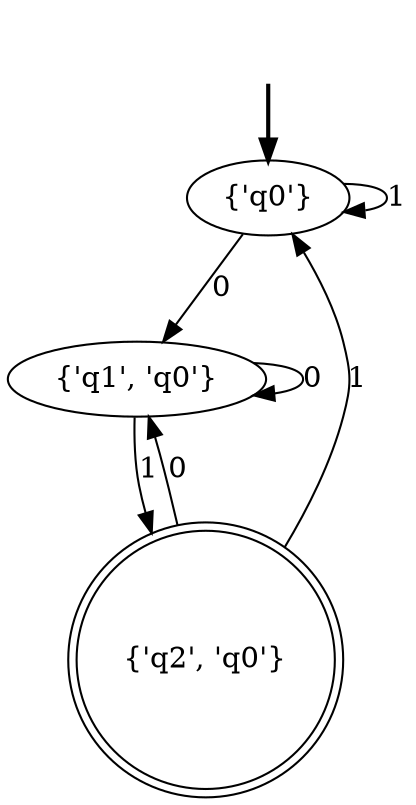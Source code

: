 digraph {
	fake [style=invisible]
	"{'q0'}" [root=true]
	"{'q2', 'q0'}" [shape=doublecircle]
	"{'q1', 'q0'}"
	fake -> "{'q0'}" [style=bold]
	"{'q0'}" -> "{'q1', 'q0'}" [label=0]
	"{'q0'}" -> "{'q0'}" [label=1]
	"{'q1', 'q0'}" -> "{'q1', 'q0'}" [label=0]
	"{'q1', 'q0'}" -> "{'q2', 'q0'}" [label=1]
	"{'q2', 'q0'}" -> "{'q1', 'q0'}" [label=0]
	"{'q2', 'q0'}" -> "{'q0'}" [label=1]
}
